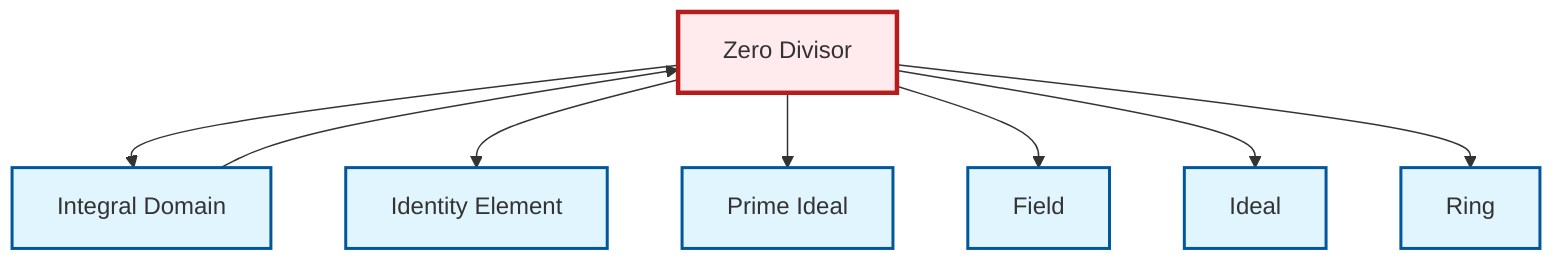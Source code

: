 graph TD
    classDef definition fill:#e1f5fe,stroke:#01579b,stroke-width:2px
    classDef theorem fill:#f3e5f5,stroke:#4a148c,stroke-width:2px
    classDef axiom fill:#fff3e0,stroke:#e65100,stroke-width:2px
    classDef example fill:#e8f5e9,stroke:#1b5e20,stroke-width:2px
    classDef current fill:#ffebee,stroke:#b71c1c,stroke-width:3px
    def-zero-divisor["Zero Divisor"]:::definition
    def-ring["Ring"]:::definition
    def-identity-element["Identity Element"]:::definition
    def-prime-ideal["Prime Ideal"]:::definition
    def-field["Field"]:::definition
    def-integral-domain["Integral Domain"]:::definition
    def-ideal["Ideal"]:::definition
    def-zero-divisor --> def-integral-domain
    def-zero-divisor --> def-identity-element
    def-zero-divisor --> def-prime-ideal
    def-integral-domain --> def-zero-divisor
    def-zero-divisor --> def-field
    def-zero-divisor --> def-ideal
    def-zero-divisor --> def-ring
    class def-zero-divisor current